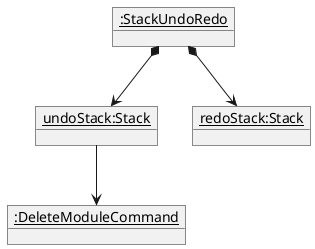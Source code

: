 @startuml
object "__:StackUndoRedo__" as s1
object "__undoStack:Stack__" as s2
object "__redoStack:Stack__" as s3
object "__:DeleteModuleCommand__" as d1

s1 *--> s2
s1 *--> s3
s2 --> d1
@enduml

